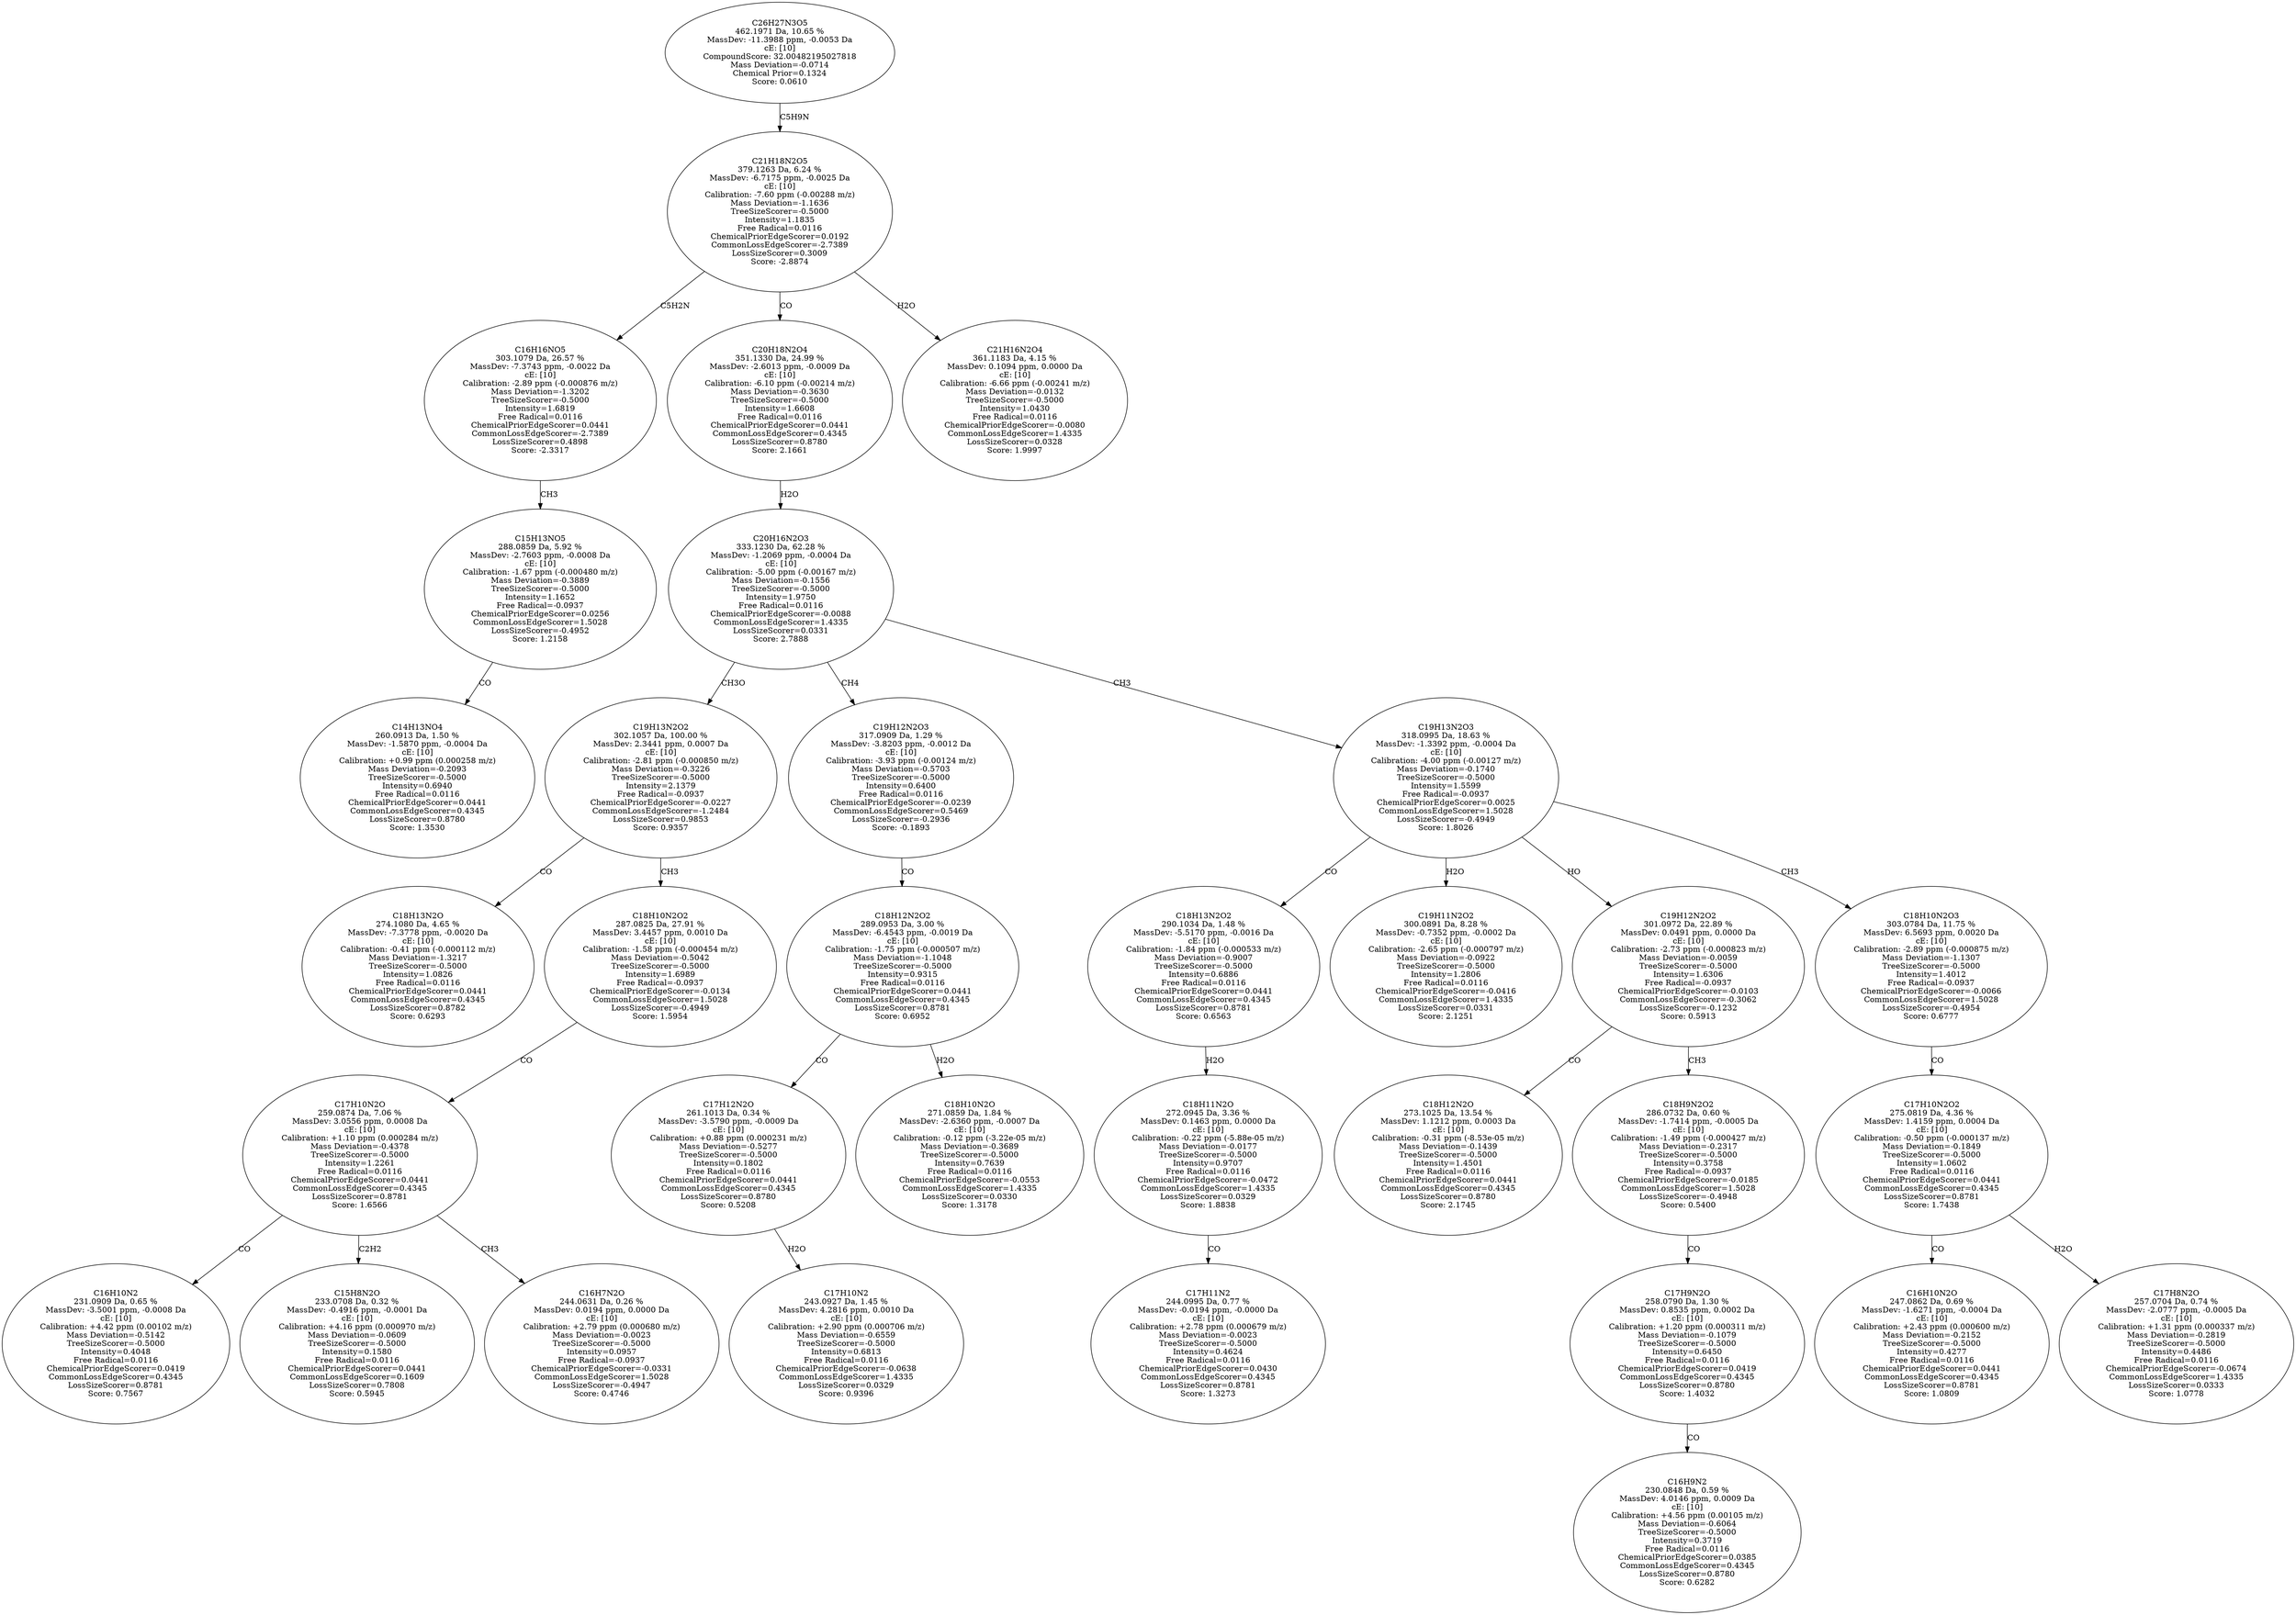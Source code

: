 strict digraph {
v1 [label="C14H13NO4\n260.0913 Da, 1.50 %\nMassDev: -1.5870 ppm, -0.0004 Da\ncE: [10]\nCalibration: +0.99 ppm (0.000258 m/z)\nMass Deviation=-0.2093\nTreeSizeScorer=-0.5000\nIntensity=0.6940\nFree Radical=0.0116\nChemicalPriorEdgeScorer=0.0441\nCommonLossEdgeScorer=0.4345\nLossSizeScorer=0.8780\nScore: 1.3530"];
v2 [label="C15H13NO5\n288.0859 Da, 5.92 %\nMassDev: -2.7603 ppm, -0.0008 Da\ncE: [10]\nCalibration: -1.67 ppm (-0.000480 m/z)\nMass Deviation=-0.3889\nTreeSizeScorer=-0.5000\nIntensity=1.1652\nFree Radical=-0.0937\nChemicalPriorEdgeScorer=0.0256\nCommonLossEdgeScorer=1.5028\nLossSizeScorer=-0.4952\nScore: 1.2158"];
v3 [label="C16H16NO5\n303.1079 Da, 26.57 %\nMassDev: -7.3743 ppm, -0.0022 Da\ncE: [10]\nCalibration: -2.89 ppm (-0.000876 m/z)\nMass Deviation=-1.3202\nTreeSizeScorer=-0.5000\nIntensity=1.6819\nFree Radical=0.0116\nChemicalPriorEdgeScorer=0.0441\nCommonLossEdgeScorer=-2.7389\nLossSizeScorer=0.4898\nScore: -2.3317"];
v4 [label="C18H13N2O\n274.1080 Da, 4.65 %\nMassDev: -7.3778 ppm, -0.0020 Da\ncE: [10]\nCalibration: -0.41 ppm (-0.000112 m/z)\nMass Deviation=-1.3217\nTreeSizeScorer=-0.5000\nIntensity=1.0826\nFree Radical=0.0116\nChemicalPriorEdgeScorer=0.0441\nCommonLossEdgeScorer=0.4345\nLossSizeScorer=0.8782\nScore: 0.6293"];
v5 [label="C16H10N2\n231.0909 Da, 0.65 %\nMassDev: -3.5001 ppm, -0.0008 Da\ncE: [10]\nCalibration: +4.42 ppm (0.00102 m/z)\nMass Deviation=-0.5142\nTreeSizeScorer=-0.5000\nIntensity=0.4048\nFree Radical=0.0116\nChemicalPriorEdgeScorer=0.0419\nCommonLossEdgeScorer=0.4345\nLossSizeScorer=0.8781\nScore: 0.7567"];
v6 [label="C15H8N2O\n233.0708 Da, 0.32 %\nMassDev: -0.4916 ppm, -0.0001 Da\ncE: [10]\nCalibration: +4.16 ppm (0.000970 m/z)\nMass Deviation=-0.0609\nTreeSizeScorer=-0.5000\nIntensity=0.1580\nFree Radical=0.0116\nChemicalPriorEdgeScorer=0.0441\nCommonLossEdgeScorer=0.1609\nLossSizeScorer=0.7808\nScore: 0.5945"];
v7 [label="C16H7N2O\n244.0631 Da, 0.26 %\nMassDev: 0.0194 ppm, 0.0000 Da\ncE: [10]\nCalibration: +2.79 ppm (0.000680 m/z)\nMass Deviation=-0.0023\nTreeSizeScorer=-0.5000\nIntensity=0.0957\nFree Radical=-0.0937\nChemicalPriorEdgeScorer=-0.0331\nCommonLossEdgeScorer=1.5028\nLossSizeScorer=-0.4947\nScore: 0.4746"];
v8 [label="C17H10N2O\n259.0874 Da, 7.06 %\nMassDev: 3.0556 ppm, 0.0008 Da\ncE: [10]\nCalibration: +1.10 ppm (0.000284 m/z)\nMass Deviation=-0.4378\nTreeSizeScorer=-0.5000\nIntensity=1.2261\nFree Radical=0.0116\nChemicalPriorEdgeScorer=0.0441\nCommonLossEdgeScorer=0.4345\nLossSizeScorer=0.8781\nScore: 1.6566"];
v9 [label="C18H10N2O2\n287.0825 Da, 27.91 %\nMassDev: 3.4457 ppm, 0.0010 Da\ncE: [10]\nCalibration: -1.58 ppm (-0.000454 m/z)\nMass Deviation=-0.5042\nTreeSizeScorer=-0.5000\nIntensity=1.6989\nFree Radical=-0.0937\nChemicalPriorEdgeScorer=-0.0134\nCommonLossEdgeScorer=1.5028\nLossSizeScorer=-0.4949\nScore: 1.5954"];
v10 [label="C19H13N2O2\n302.1057 Da, 100.00 %\nMassDev: 2.3441 ppm, 0.0007 Da\ncE: [10]\nCalibration: -2.81 ppm (-0.000850 m/z)\nMass Deviation=-0.3226\nTreeSizeScorer=-0.5000\nIntensity=2.1379\nFree Radical=-0.0937\nChemicalPriorEdgeScorer=-0.0227\nCommonLossEdgeScorer=-1.2484\nLossSizeScorer=0.9853\nScore: 0.9357"];
v11 [label="C17H10N2\n243.0927 Da, 1.45 %\nMassDev: 4.2816 ppm, 0.0010 Da\ncE: [10]\nCalibration: +2.90 ppm (0.000706 m/z)\nMass Deviation=-0.6559\nTreeSizeScorer=-0.5000\nIntensity=0.6813\nFree Radical=0.0116\nChemicalPriorEdgeScorer=-0.0638\nCommonLossEdgeScorer=1.4335\nLossSizeScorer=0.0329\nScore: 0.9396"];
v12 [label="C17H12N2O\n261.1013 Da, 0.34 %\nMassDev: -3.5790 ppm, -0.0009 Da\ncE: [10]\nCalibration: +0.88 ppm (0.000231 m/z)\nMass Deviation=-0.5277\nTreeSizeScorer=-0.5000\nIntensity=0.1802\nFree Radical=0.0116\nChemicalPriorEdgeScorer=0.0441\nCommonLossEdgeScorer=0.4345\nLossSizeScorer=0.8780\nScore: 0.5208"];
v13 [label="C18H10N2O\n271.0859 Da, 1.84 %\nMassDev: -2.6360 ppm, -0.0007 Da\ncE: [10]\nCalibration: -0.12 ppm (-3.22e-05 m/z)\nMass Deviation=-0.3689\nTreeSizeScorer=-0.5000\nIntensity=0.7639\nFree Radical=0.0116\nChemicalPriorEdgeScorer=-0.0553\nCommonLossEdgeScorer=1.4335\nLossSizeScorer=0.0330\nScore: 1.3178"];
v14 [label="C18H12N2O2\n289.0953 Da, 3.00 %\nMassDev: -6.4543 ppm, -0.0019 Da\ncE: [10]\nCalibration: -1.75 ppm (-0.000507 m/z)\nMass Deviation=-1.1048\nTreeSizeScorer=-0.5000\nIntensity=0.9315\nFree Radical=0.0116\nChemicalPriorEdgeScorer=0.0441\nCommonLossEdgeScorer=0.4345\nLossSizeScorer=0.8781\nScore: 0.6952"];
v15 [label="C19H12N2O3\n317.0909 Da, 1.29 %\nMassDev: -3.8203 ppm, -0.0012 Da\ncE: [10]\nCalibration: -3.93 ppm (-0.00124 m/z)\nMass Deviation=-0.5703\nTreeSizeScorer=-0.5000\nIntensity=0.6400\nFree Radical=0.0116\nChemicalPriorEdgeScorer=-0.0239\nCommonLossEdgeScorer=0.5469\nLossSizeScorer=-0.2936\nScore: -0.1893"];
v16 [label="C17H11N2\n244.0995 Da, 0.77 %\nMassDev: -0.0194 ppm, -0.0000 Da\ncE: [10]\nCalibration: +2.78 ppm (0.000679 m/z)\nMass Deviation=-0.0023\nTreeSizeScorer=-0.5000\nIntensity=0.4624\nFree Radical=0.0116\nChemicalPriorEdgeScorer=0.0430\nCommonLossEdgeScorer=0.4345\nLossSizeScorer=0.8781\nScore: 1.3273"];
v17 [label="C18H11N2O\n272.0945 Da, 3.36 %\nMassDev: 0.1463 ppm, 0.0000 Da\ncE: [10]\nCalibration: -0.22 ppm (-5.88e-05 m/z)\nMass Deviation=-0.0177\nTreeSizeScorer=-0.5000\nIntensity=0.9707\nFree Radical=0.0116\nChemicalPriorEdgeScorer=-0.0472\nCommonLossEdgeScorer=1.4335\nLossSizeScorer=0.0329\nScore: 1.8838"];
v18 [label="C18H13N2O2\n290.1034 Da, 1.48 %\nMassDev: -5.5170 ppm, -0.0016 Da\ncE: [10]\nCalibration: -1.84 ppm (-0.000533 m/z)\nMass Deviation=-0.9007\nTreeSizeScorer=-0.5000\nIntensity=0.6886\nFree Radical=0.0116\nChemicalPriorEdgeScorer=0.0441\nCommonLossEdgeScorer=0.4345\nLossSizeScorer=0.8781\nScore: 0.6563"];
v19 [label="C19H11N2O2\n300.0891 Da, 8.28 %\nMassDev: -0.7352 ppm, -0.0002 Da\ncE: [10]\nCalibration: -2.65 ppm (-0.000797 m/z)\nMass Deviation=-0.0922\nTreeSizeScorer=-0.5000\nIntensity=1.2806\nFree Radical=0.0116\nChemicalPriorEdgeScorer=-0.0416\nCommonLossEdgeScorer=1.4335\nLossSizeScorer=0.0331\nScore: 2.1251"];
v20 [label="C18H12N2O\n273.1025 Da, 13.54 %\nMassDev: 1.1212 ppm, 0.0003 Da\ncE: [10]\nCalibration: -0.31 ppm (-8.53e-05 m/z)\nMass Deviation=-0.1439\nTreeSizeScorer=-0.5000\nIntensity=1.4501\nFree Radical=0.0116\nChemicalPriorEdgeScorer=0.0441\nCommonLossEdgeScorer=0.4345\nLossSizeScorer=0.8780\nScore: 2.1745"];
v21 [label="C16H9N2\n230.0848 Da, 0.59 %\nMassDev: 4.0146 ppm, 0.0009 Da\ncE: [10]\nCalibration: +4.56 ppm (0.00105 m/z)\nMass Deviation=-0.6064\nTreeSizeScorer=-0.5000\nIntensity=0.3719\nFree Radical=0.0116\nChemicalPriorEdgeScorer=0.0385\nCommonLossEdgeScorer=0.4345\nLossSizeScorer=0.8780\nScore: 0.6282"];
v22 [label="C17H9N2O\n258.0790 Da, 1.30 %\nMassDev: 0.8535 ppm, 0.0002 Da\ncE: [10]\nCalibration: +1.20 ppm (0.000311 m/z)\nMass Deviation=-0.1079\nTreeSizeScorer=-0.5000\nIntensity=0.6450\nFree Radical=0.0116\nChemicalPriorEdgeScorer=0.0419\nCommonLossEdgeScorer=0.4345\nLossSizeScorer=0.8780\nScore: 1.4032"];
v23 [label="C18H9N2O2\n286.0732 Da, 0.60 %\nMassDev: -1.7414 ppm, -0.0005 Da\ncE: [10]\nCalibration: -1.49 ppm (-0.000427 m/z)\nMass Deviation=-0.2317\nTreeSizeScorer=-0.5000\nIntensity=0.3758\nFree Radical=-0.0937\nChemicalPriorEdgeScorer=-0.0185\nCommonLossEdgeScorer=1.5028\nLossSizeScorer=-0.4948\nScore: 0.5400"];
v24 [label="C19H12N2O2\n301.0972 Da, 22.89 %\nMassDev: 0.0491 ppm, 0.0000 Da\ncE: [10]\nCalibration: -2.73 ppm (-0.000823 m/z)\nMass Deviation=-0.0059\nTreeSizeScorer=-0.5000\nIntensity=1.6306\nFree Radical=-0.0937\nChemicalPriorEdgeScorer=-0.0103\nCommonLossEdgeScorer=-0.3062\nLossSizeScorer=-0.1232\nScore: 0.5913"];
v25 [label="C16H10N2O\n247.0862 Da, 0.69 %\nMassDev: -1.6271 ppm, -0.0004 Da\ncE: [10]\nCalibration: +2.43 ppm (0.000600 m/z)\nMass Deviation=-0.2152\nTreeSizeScorer=-0.5000\nIntensity=0.4277\nFree Radical=0.0116\nChemicalPriorEdgeScorer=0.0441\nCommonLossEdgeScorer=0.4345\nLossSizeScorer=0.8781\nScore: 1.0809"];
v26 [label="C17H8N2O\n257.0704 Da, 0.74 %\nMassDev: -2.0777 ppm, -0.0005 Da\ncE: [10]\nCalibration: +1.31 ppm (0.000337 m/z)\nMass Deviation=-0.2819\nTreeSizeScorer=-0.5000\nIntensity=0.4486\nFree Radical=0.0116\nChemicalPriorEdgeScorer=-0.0674\nCommonLossEdgeScorer=1.4335\nLossSizeScorer=0.0333\nScore: 1.0778"];
v27 [label="C17H10N2O2\n275.0819 Da, 4.36 %\nMassDev: 1.4159 ppm, 0.0004 Da\ncE: [10]\nCalibration: -0.50 ppm (-0.000137 m/z)\nMass Deviation=-0.1849\nTreeSizeScorer=-0.5000\nIntensity=1.0602\nFree Radical=0.0116\nChemicalPriorEdgeScorer=0.0441\nCommonLossEdgeScorer=0.4345\nLossSizeScorer=0.8781\nScore: 1.7438"];
v28 [label="C18H10N2O3\n303.0784 Da, 11.75 %\nMassDev: 6.5693 ppm, 0.0020 Da\ncE: [10]\nCalibration: -2.89 ppm (-0.000875 m/z)\nMass Deviation=-1.1307\nTreeSizeScorer=-0.5000\nIntensity=1.4012\nFree Radical=-0.0937\nChemicalPriorEdgeScorer=-0.0066\nCommonLossEdgeScorer=1.5028\nLossSizeScorer=-0.4954\nScore: 0.6777"];
v29 [label="C19H13N2O3\n318.0995 Da, 18.63 %\nMassDev: -1.3392 ppm, -0.0004 Da\ncE: [10]\nCalibration: -4.00 ppm (-0.00127 m/z)\nMass Deviation=-0.1740\nTreeSizeScorer=-0.5000\nIntensity=1.5599\nFree Radical=-0.0937\nChemicalPriorEdgeScorer=0.0025\nCommonLossEdgeScorer=1.5028\nLossSizeScorer=-0.4949\nScore: 1.8026"];
v30 [label="C20H16N2O3\n333.1230 Da, 62.28 %\nMassDev: -1.2069 ppm, -0.0004 Da\ncE: [10]\nCalibration: -5.00 ppm (-0.00167 m/z)\nMass Deviation=-0.1556\nTreeSizeScorer=-0.5000\nIntensity=1.9750\nFree Radical=0.0116\nChemicalPriorEdgeScorer=-0.0088\nCommonLossEdgeScorer=1.4335\nLossSizeScorer=0.0331\nScore: 2.7888"];
v31 [label="C20H18N2O4\n351.1330 Da, 24.99 %\nMassDev: -2.6013 ppm, -0.0009 Da\ncE: [10]\nCalibration: -6.10 ppm (-0.00214 m/z)\nMass Deviation=-0.3630\nTreeSizeScorer=-0.5000\nIntensity=1.6608\nFree Radical=0.0116\nChemicalPriorEdgeScorer=0.0441\nCommonLossEdgeScorer=0.4345\nLossSizeScorer=0.8780\nScore: 2.1661"];
v32 [label="C21H16N2O4\n361.1183 Da, 4.15 %\nMassDev: 0.1094 ppm, 0.0000 Da\ncE: [10]\nCalibration: -6.66 ppm (-0.00241 m/z)\nMass Deviation=-0.0132\nTreeSizeScorer=-0.5000\nIntensity=1.0430\nFree Radical=0.0116\nChemicalPriorEdgeScorer=-0.0080\nCommonLossEdgeScorer=1.4335\nLossSizeScorer=0.0328\nScore: 1.9997"];
v33 [label="C21H18N2O5\n379.1263 Da, 6.24 %\nMassDev: -6.7175 ppm, -0.0025 Da\ncE: [10]\nCalibration: -7.60 ppm (-0.00288 m/z)\nMass Deviation=-1.1636\nTreeSizeScorer=-0.5000\nIntensity=1.1835\nFree Radical=0.0116\nChemicalPriorEdgeScorer=0.0192\nCommonLossEdgeScorer=-2.7389\nLossSizeScorer=0.3009\nScore: -2.8874"];
v34 [label="C26H27N3O5\n462.1971 Da, 10.65 %\nMassDev: -11.3988 ppm, -0.0053 Da\ncE: [10]\nCompoundScore: 32.00482195027818\nMass Deviation=-0.0714\nChemical Prior=0.1324\nScore: 0.0610"];
v2 -> v1 [label="CO"];
v3 -> v2 [label="CH3"];
v33 -> v3 [label="C5H2N"];
v10 -> v4 [label="CO"];
v8 -> v5 [label="CO"];
v8 -> v6 [label="C2H2"];
v8 -> v7 [label="CH3"];
v9 -> v8 [label="CO"];
v10 -> v9 [label="CH3"];
v30 -> v10 [label="CH3O"];
v12 -> v11 [label="H2O"];
v14 -> v12 [label="CO"];
v14 -> v13 [label="H2O"];
v15 -> v14 [label="CO"];
v30 -> v15 [label="CH4"];
v17 -> v16 [label="CO"];
v18 -> v17 [label="H2O"];
v29 -> v18 [label="CO"];
v29 -> v19 [label="H2O"];
v24 -> v20 [label="CO"];
v22 -> v21 [label="CO"];
v23 -> v22 [label="CO"];
v24 -> v23 [label="CH3"];
v29 -> v24 [label="HO"];
v27 -> v25 [label="CO"];
v27 -> v26 [label="H2O"];
v28 -> v27 [label="CO"];
v29 -> v28 [label="CH3"];
v30 -> v29 [label="CH3"];
v31 -> v30 [label="H2O"];
v33 -> v31 [label="CO"];
v33 -> v32 [label="H2O"];
v34 -> v33 [label="C5H9N"];
}